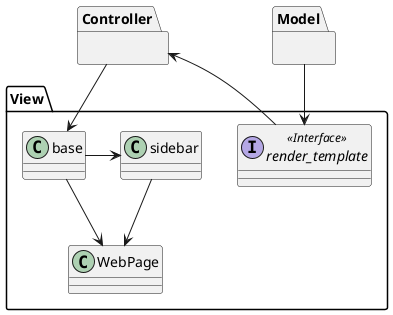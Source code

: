 @startuml

package View {
Interface render_template <<Interface>>
Class base
Class WebPage
Class sidebar

}

package Controller{
}

package Model{
}

Model --> render_template
render_template --> Controller
Controller --> base
base -l> sidebar
sidebar --> WebPage
base --> WebPage


@enduml